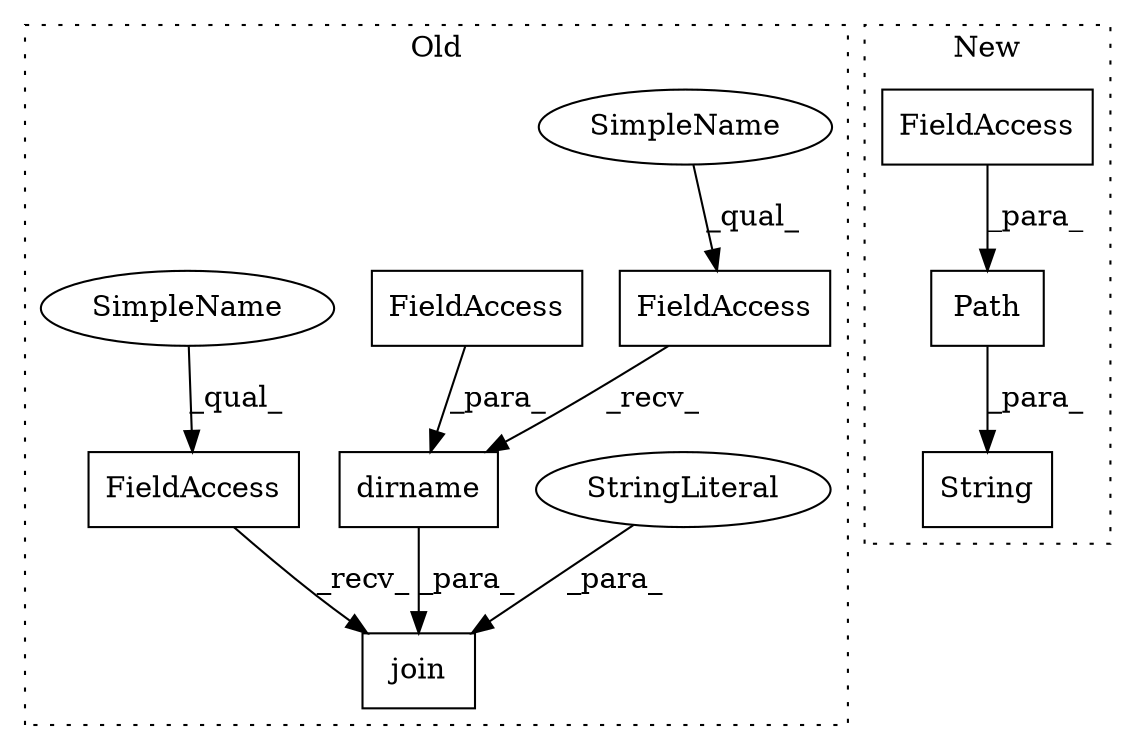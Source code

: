 digraph G {
subgraph cluster0 {
1 [label="dirname" a="32" s="471,487" l="8,1" shape="box"];
3 [label="FieldAccess" a="22" s="463" l="7" shape="box"];
4 [label="FieldAccess" a="22" s="450" l="7" shape="box"];
5 [label="FieldAccess" a="22" s="479" l="8" shape="box"];
8 [label="join" a="32" s="458,493" l="5,1" shape="box"];
9 [label="StringLiteral" a="45" s="489" l="4" shape="ellipse"];
10 [label="SimpleName" a="42" s="450" l="2" shape="ellipse"];
11 [label="SimpleName" a="42" s="463" l="2" shape="ellipse"];
label = "Old";
style="dotted";
}
subgraph cluster1 {
2 [label="String" a="32" s="964,1007" l="7,1" shape="box"];
6 [label="Path" a="32" s="908,928" l="5,1" shape="box"];
7 [label="FieldAccess" a="22" s="913" l="15" shape="box"];
label = "New";
style="dotted";
}
1 -> 8 [label="_para_"];
3 -> 1 [label="_recv_"];
4 -> 8 [label="_recv_"];
5 -> 1 [label="_para_"];
6 -> 2 [label="_para_"];
7 -> 6 [label="_para_"];
9 -> 8 [label="_para_"];
10 -> 4 [label="_qual_"];
11 -> 3 [label="_qual_"];
}